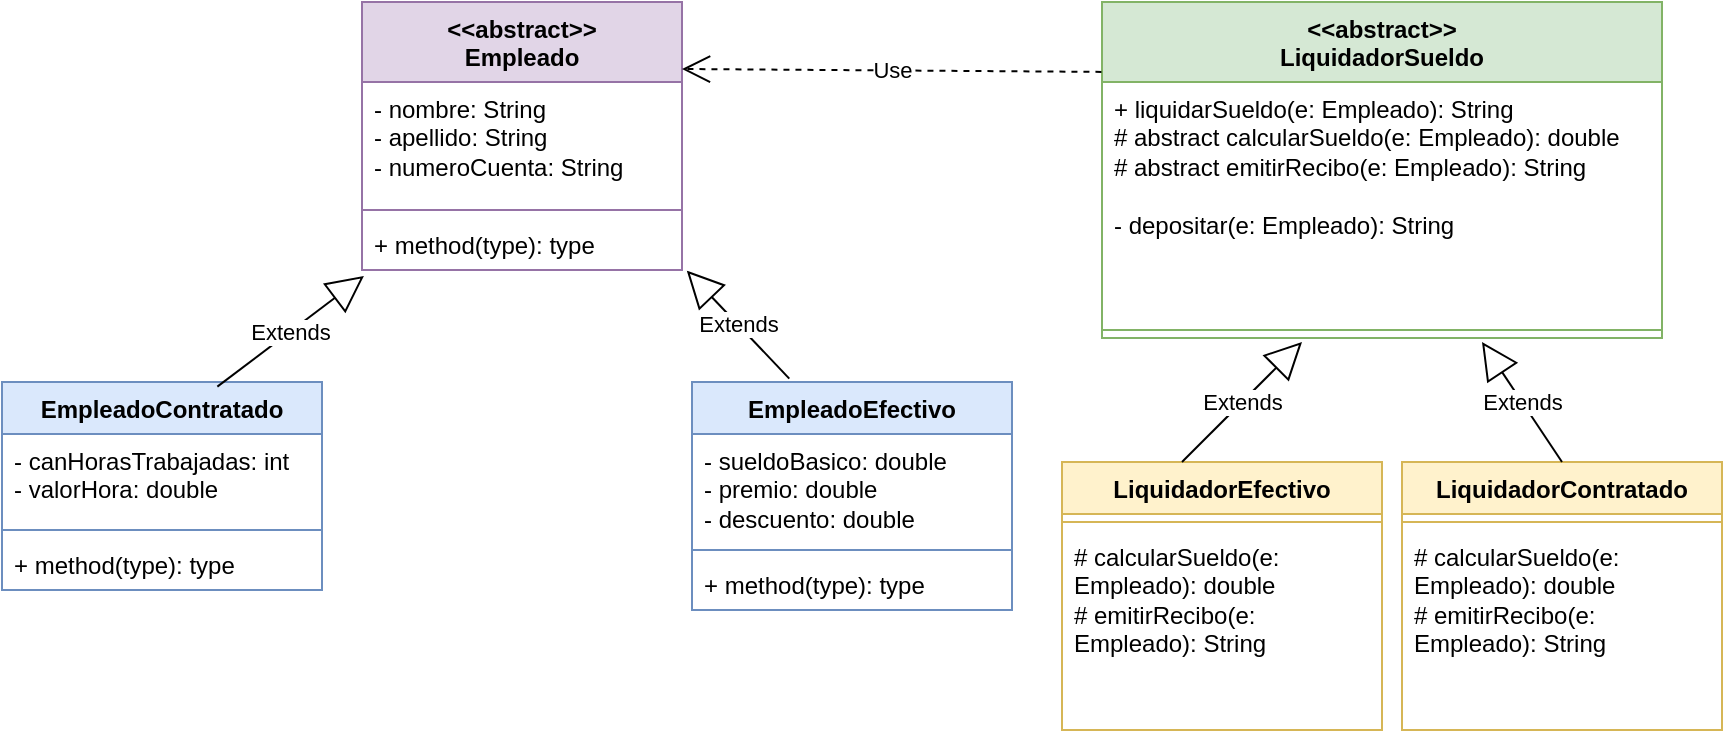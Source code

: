 <mxfile version="21.2.3" type="device">
  <diagram name="Page-1" id="tJ0v0HsStYwM06QSM9pc">
    <mxGraphModel dx="875" dy="478" grid="1" gridSize="10" guides="1" tooltips="1" connect="1" arrows="1" fold="1" page="1" pageScale="1" pageWidth="850" pageHeight="1100" math="0" shadow="0">
      <root>
        <mxCell id="0" />
        <mxCell id="1" parent="0" />
        <mxCell id="ArKrM4FA6BBGiDKcPwuB-1" value="&amp;lt;&amp;lt;abstract&amp;gt;&amp;gt;&lt;br&gt;Empleado" style="swimlane;fontStyle=1;align=center;verticalAlign=top;childLayout=stackLayout;horizontal=1;startSize=40;horizontalStack=0;resizeParent=1;resizeParentMax=0;resizeLast=0;collapsible=1;marginBottom=0;whiteSpace=wrap;html=1;fillColor=#e1d5e7;strokeColor=#9673a6;" vertex="1" parent="1">
          <mxGeometry x="180" y="80" width="160" height="134" as="geometry" />
        </mxCell>
        <mxCell id="ArKrM4FA6BBGiDKcPwuB-2" value="- nombre: String&lt;br&gt;- apellido: String&lt;br&gt;- numeroCuenta: String" style="text;strokeColor=none;fillColor=none;align=left;verticalAlign=top;spacingLeft=4;spacingRight=4;overflow=hidden;rotatable=0;points=[[0,0.5],[1,0.5]];portConstraint=eastwest;whiteSpace=wrap;html=1;" vertex="1" parent="ArKrM4FA6BBGiDKcPwuB-1">
          <mxGeometry y="40" width="160" height="60" as="geometry" />
        </mxCell>
        <mxCell id="ArKrM4FA6BBGiDKcPwuB-3" value="" style="line;strokeWidth=1;fillColor=none;align=left;verticalAlign=middle;spacingTop=-1;spacingLeft=3;spacingRight=3;rotatable=0;labelPosition=right;points=[];portConstraint=eastwest;strokeColor=inherit;" vertex="1" parent="ArKrM4FA6BBGiDKcPwuB-1">
          <mxGeometry y="100" width="160" height="8" as="geometry" />
        </mxCell>
        <mxCell id="ArKrM4FA6BBGiDKcPwuB-4" value="+ method(type): type" style="text;strokeColor=none;fillColor=none;align=left;verticalAlign=top;spacingLeft=4;spacingRight=4;overflow=hidden;rotatable=0;points=[[0,0.5],[1,0.5]];portConstraint=eastwest;whiteSpace=wrap;html=1;" vertex="1" parent="ArKrM4FA6BBGiDKcPwuB-1">
          <mxGeometry y="108" width="160" height="26" as="geometry" />
        </mxCell>
        <mxCell id="ArKrM4FA6BBGiDKcPwuB-5" value="EmpleadoEfectivo" style="swimlane;fontStyle=1;align=center;verticalAlign=top;childLayout=stackLayout;horizontal=1;startSize=26;horizontalStack=0;resizeParent=1;resizeParentMax=0;resizeLast=0;collapsible=1;marginBottom=0;whiteSpace=wrap;html=1;fillColor=#dae8fc;strokeColor=#6c8ebf;" vertex="1" parent="1">
          <mxGeometry x="345" y="270" width="160" height="114" as="geometry" />
        </mxCell>
        <mxCell id="ArKrM4FA6BBGiDKcPwuB-6" value="- sueldoBasico: double&lt;br&gt;- premio: double&lt;br&gt;- descuento: double" style="text;strokeColor=none;fillColor=none;align=left;verticalAlign=top;spacingLeft=4;spacingRight=4;overflow=hidden;rotatable=0;points=[[0,0.5],[1,0.5]];portConstraint=eastwest;whiteSpace=wrap;html=1;" vertex="1" parent="ArKrM4FA6BBGiDKcPwuB-5">
          <mxGeometry y="26" width="160" height="54" as="geometry" />
        </mxCell>
        <mxCell id="ArKrM4FA6BBGiDKcPwuB-7" value="" style="line;strokeWidth=1;fillColor=none;align=left;verticalAlign=middle;spacingTop=-1;spacingLeft=3;spacingRight=3;rotatable=0;labelPosition=right;points=[];portConstraint=eastwest;strokeColor=inherit;" vertex="1" parent="ArKrM4FA6BBGiDKcPwuB-5">
          <mxGeometry y="80" width="160" height="8" as="geometry" />
        </mxCell>
        <mxCell id="ArKrM4FA6BBGiDKcPwuB-8" value="+ method(type): type" style="text;strokeColor=none;fillColor=none;align=left;verticalAlign=top;spacingLeft=4;spacingRight=4;overflow=hidden;rotatable=0;points=[[0,0.5],[1,0.5]];portConstraint=eastwest;whiteSpace=wrap;html=1;" vertex="1" parent="ArKrM4FA6BBGiDKcPwuB-5">
          <mxGeometry y="88" width="160" height="26" as="geometry" />
        </mxCell>
        <mxCell id="ArKrM4FA6BBGiDKcPwuB-9" value="EmpleadoContratado" style="swimlane;fontStyle=1;align=center;verticalAlign=top;childLayout=stackLayout;horizontal=1;startSize=26;horizontalStack=0;resizeParent=1;resizeParentMax=0;resizeLast=0;collapsible=1;marginBottom=0;whiteSpace=wrap;html=1;fillColor=#dae8fc;strokeColor=#6c8ebf;" vertex="1" parent="1">
          <mxGeometry y="270" width="160" height="104" as="geometry" />
        </mxCell>
        <mxCell id="ArKrM4FA6BBGiDKcPwuB-10" value="- canHorasTrabajadas: int&lt;br&gt;- valorHora: double" style="text;strokeColor=none;fillColor=none;align=left;verticalAlign=top;spacingLeft=4;spacingRight=4;overflow=hidden;rotatable=0;points=[[0,0.5],[1,0.5]];portConstraint=eastwest;whiteSpace=wrap;html=1;" vertex="1" parent="ArKrM4FA6BBGiDKcPwuB-9">
          <mxGeometry y="26" width="160" height="44" as="geometry" />
        </mxCell>
        <mxCell id="ArKrM4FA6BBGiDKcPwuB-11" value="" style="line;strokeWidth=1;fillColor=none;align=left;verticalAlign=middle;spacingTop=-1;spacingLeft=3;spacingRight=3;rotatable=0;labelPosition=right;points=[];portConstraint=eastwest;strokeColor=inherit;" vertex="1" parent="ArKrM4FA6BBGiDKcPwuB-9">
          <mxGeometry y="70" width="160" height="8" as="geometry" />
        </mxCell>
        <mxCell id="ArKrM4FA6BBGiDKcPwuB-12" value="+ method(type): type" style="text;strokeColor=none;fillColor=none;align=left;verticalAlign=top;spacingLeft=4;spacingRight=4;overflow=hidden;rotatable=0;points=[[0,0.5],[1,0.5]];portConstraint=eastwest;whiteSpace=wrap;html=1;" vertex="1" parent="ArKrM4FA6BBGiDKcPwuB-9">
          <mxGeometry y="78" width="160" height="26" as="geometry" />
        </mxCell>
        <mxCell id="ArKrM4FA6BBGiDKcPwuB-13" value="Extends" style="endArrow=block;endSize=16;endFill=0;html=1;rounded=0;exitX=0.673;exitY=0.022;exitDx=0;exitDy=0;exitPerimeter=0;entryX=0.006;entryY=1.115;entryDx=0;entryDy=0;entryPerimeter=0;" edge="1" parent="1" source="ArKrM4FA6BBGiDKcPwuB-9" target="ArKrM4FA6BBGiDKcPwuB-4">
          <mxGeometry width="160" relative="1" as="geometry">
            <mxPoint x="360" y="280" as="sourcePoint" />
            <mxPoint x="520" y="280" as="targetPoint" />
          </mxGeometry>
        </mxCell>
        <mxCell id="ArKrM4FA6BBGiDKcPwuB-14" value="Extends" style="endArrow=block;endSize=16;endFill=0;html=1;rounded=0;exitX=0.304;exitY=-0.015;exitDx=0;exitDy=0;exitPerimeter=0;entryX=1.015;entryY=1.013;entryDx=0;entryDy=0;entryPerimeter=0;" edge="1" parent="1" source="ArKrM4FA6BBGiDKcPwuB-5" target="ArKrM4FA6BBGiDKcPwuB-4">
          <mxGeometry width="160" relative="1" as="geometry">
            <mxPoint x="118" y="282" as="sourcePoint" />
            <mxPoint x="191" y="227" as="targetPoint" />
          </mxGeometry>
        </mxCell>
        <mxCell id="ArKrM4FA6BBGiDKcPwuB-15" value="&amp;lt;&amp;lt;abstract&amp;gt;&amp;gt;&lt;br&gt;LiquidadorSueldo" style="swimlane;fontStyle=1;align=center;verticalAlign=top;childLayout=stackLayout;horizontal=1;startSize=40;horizontalStack=0;resizeParent=1;resizeParentMax=0;resizeLast=0;collapsible=1;marginBottom=0;whiteSpace=wrap;html=1;fillColor=#d5e8d4;strokeColor=#82b366;" vertex="1" parent="1">
          <mxGeometry x="550" y="80" width="280" height="168" as="geometry" />
        </mxCell>
        <mxCell id="ArKrM4FA6BBGiDKcPwuB-16" value="+ liquidarSueldo(e: Empleado): String&lt;br&gt;# abstract calcularSueldo(e: Empleado): double&lt;br&gt;# abstract emitirRecibo(e: Empleado): String&lt;br&gt;&lt;br&gt;- depositar(e: Empleado): String" style="text;strokeColor=none;fillColor=none;align=left;verticalAlign=top;spacingLeft=4;spacingRight=4;overflow=hidden;rotatable=0;points=[[0,0.5],[1,0.5]];portConstraint=eastwest;whiteSpace=wrap;html=1;" vertex="1" parent="ArKrM4FA6BBGiDKcPwuB-15">
          <mxGeometry y="40" width="280" height="120" as="geometry" />
        </mxCell>
        <mxCell id="ArKrM4FA6BBGiDKcPwuB-17" value="" style="line;strokeWidth=1;fillColor=none;align=left;verticalAlign=middle;spacingTop=-1;spacingLeft=3;spacingRight=3;rotatable=0;labelPosition=right;points=[];portConstraint=eastwest;strokeColor=inherit;" vertex="1" parent="ArKrM4FA6BBGiDKcPwuB-15">
          <mxGeometry y="160" width="280" height="8" as="geometry" />
        </mxCell>
        <mxCell id="ArKrM4FA6BBGiDKcPwuB-19" value="LiquidadorEfectivo" style="swimlane;fontStyle=1;align=center;verticalAlign=top;childLayout=stackLayout;horizontal=1;startSize=26;horizontalStack=0;resizeParent=1;resizeParentMax=0;resizeLast=0;collapsible=1;marginBottom=0;whiteSpace=wrap;html=1;fillColor=#fff2cc;strokeColor=#d6b656;" vertex="1" parent="1">
          <mxGeometry x="530" y="310" width="160" height="134" as="geometry" />
        </mxCell>
        <mxCell id="ArKrM4FA6BBGiDKcPwuB-21" value="" style="line;strokeWidth=1;fillColor=none;align=left;verticalAlign=middle;spacingTop=-1;spacingLeft=3;spacingRight=3;rotatable=0;labelPosition=right;points=[];portConstraint=eastwest;strokeColor=inherit;" vertex="1" parent="ArKrM4FA6BBGiDKcPwuB-19">
          <mxGeometry y="26" width="160" height="8" as="geometry" />
        </mxCell>
        <mxCell id="ArKrM4FA6BBGiDKcPwuB-22" value="# calcularSueldo(e: Empleado): double&lt;br style=&quot;border-color: var(--border-color);&quot;&gt;# emitirRecibo(e: Empleado): String" style="text;strokeColor=none;fillColor=none;align=left;verticalAlign=top;spacingLeft=4;spacingRight=4;overflow=hidden;rotatable=0;points=[[0,0.5],[1,0.5]];portConstraint=eastwest;whiteSpace=wrap;html=1;" vertex="1" parent="ArKrM4FA6BBGiDKcPwuB-19">
          <mxGeometry y="34" width="160" height="100" as="geometry" />
        </mxCell>
        <mxCell id="ArKrM4FA6BBGiDKcPwuB-23" value="LiquidadorContratado" style="swimlane;fontStyle=1;align=center;verticalAlign=top;childLayout=stackLayout;horizontal=1;startSize=26;horizontalStack=0;resizeParent=1;resizeParentMax=0;resizeLast=0;collapsible=1;marginBottom=0;whiteSpace=wrap;html=1;fillColor=#fff2cc;strokeColor=#d6b656;" vertex="1" parent="1">
          <mxGeometry x="700" y="310" width="160" height="134" as="geometry" />
        </mxCell>
        <mxCell id="ArKrM4FA6BBGiDKcPwuB-25" value="" style="line;strokeWidth=1;fillColor=none;align=left;verticalAlign=middle;spacingTop=-1;spacingLeft=3;spacingRight=3;rotatable=0;labelPosition=right;points=[];portConstraint=eastwest;strokeColor=inherit;" vertex="1" parent="ArKrM4FA6BBGiDKcPwuB-23">
          <mxGeometry y="26" width="160" height="8" as="geometry" />
        </mxCell>
        <mxCell id="ArKrM4FA6BBGiDKcPwuB-26" value="# calcularSueldo(e: Empleado): double&lt;br style=&quot;border-color: var(--border-color);&quot;&gt;# emitirRecibo(e: Empleado): String" style="text;strokeColor=none;fillColor=none;align=left;verticalAlign=top;spacingLeft=4;spacingRight=4;overflow=hidden;rotatable=0;points=[[0,0.5],[1,0.5]];portConstraint=eastwest;whiteSpace=wrap;html=1;" vertex="1" parent="ArKrM4FA6BBGiDKcPwuB-23">
          <mxGeometry y="34" width="160" height="100" as="geometry" />
        </mxCell>
        <mxCell id="ArKrM4FA6BBGiDKcPwuB-27" value="Extends" style="endArrow=block;endSize=16;endFill=0;html=1;rounded=0;exitX=0.673;exitY=0.022;exitDx=0;exitDy=0;exitPerimeter=0;" edge="1" parent="1">
          <mxGeometry width="160" relative="1" as="geometry">
            <mxPoint x="590" y="310" as="sourcePoint" />
            <mxPoint x="650" y="250" as="targetPoint" />
          </mxGeometry>
        </mxCell>
        <mxCell id="ArKrM4FA6BBGiDKcPwuB-28" value="Extends" style="endArrow=block;endSize=16;endFill=0;html=1;rounded=0;exitX=0.5;exitY=0;exitDx=0;exitDy=0;" edge="1" parent="1" source="ArKrM4FA6BBGiDKcPwuB-23">
          <mxGeometry width="160" relative="1" as="geometry">
            <mxPoint x="600" y="320" as="sourcePoint" />
            <mxPoint x="740" y="250" as="targetPoint" />
          </mxGeometry>
        </mxCell>
        <mxCell id="ArKrM4FA6BBGiDKcPwuB-29" value="Use" style="endArrow=open;endSize=12;dashed=1;html=1;rounded=0;entryX=1;entryY=0.25;entryDx=0;entryDy=0;exitX=-0.001;exitY=0.208;exitDx=0;exitDy=0;exitPerimeter=0;" edge="1" parent="1" source="ArKrM4FA6BBGiDKcPwuB-15" target="ArKrM4FA6BBGiDKcPwuB-1">
          <mxGeometry width="160" relative="1" as="geometry">
            <mxPoint x="360" y="280" as="sourcePoint" />
            <mxPoint x="520" y="280" as="targetPoint" />
          </mxGeometry>
        </mxCell>
      </root>
    </mxGraphModel>
  </diagram>
</mxfile>
